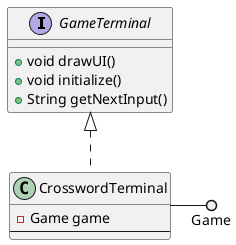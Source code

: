 @startuml

interface GameTerminal {
  +void drawUI()
  +void initialize()
  +String getNextInput()
}

class CrosswordTerminal {
  -Game game
  --
}

CrosswordTerminal .up.|> GameTerminal
CrosswordTerminal -() Game

@enduml
